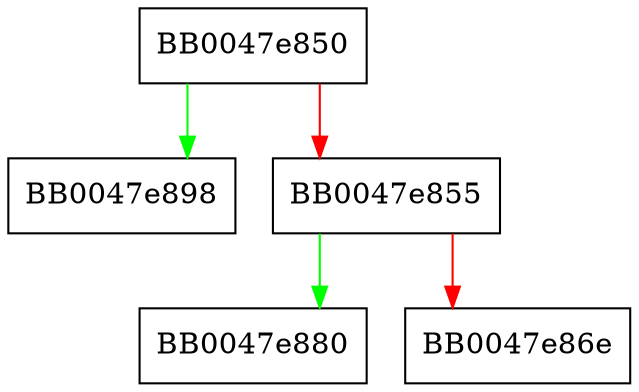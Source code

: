 digraph ssl_verify_cert_chain {
  node [shape="box"];
  graph [splines=ortho];
  BB0047e850 -> BB0047e898 [color="green"];
  BB0047e850 -> BB0047e855 [color="red"];
  BB0047e855 -> BB0047e880 [color="green"];
  BB0047e855 -> BB0047e86e [color="red"];
}